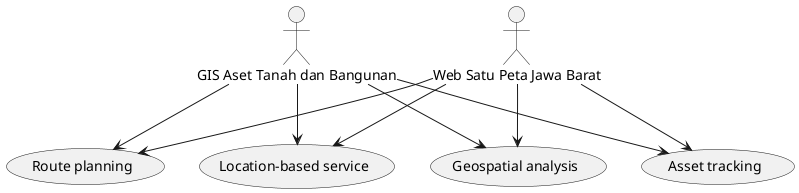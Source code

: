 @startuml mapping_apps
:GIS Aset Tanah dan Bangunan: as GISAsetTanahdanBangunan
:Web Satu Peta Jawa Barat: as WebSatuPetaJawaBarat
(Geospatial analysis) as (Geospatialanalysis)
(Asset tracking) as (Assettracking)
(Route planning) as (Routeplanning)
(Location-based service) as (Location-basedservice)
GISAsetTanahdanBangunan --> (Geospatialanalysis)
GISAsetTanahdanBangunan --> (Assettracking)
GISAsetTanahdanBangunan --> (Routeplanning)
GISAsetTanahdanBangunan --> (Location-basedservice)
WebSatuPetaJawaBarat --> (Geospatialanalysis)
WebSatuPetaJawaBarat --> (Assettracking)
WebSatuPetaJawaBarat --> (Routeplanning)
WebSatuPetaJawaBarat --> (Location-basedservice)
@enduml
